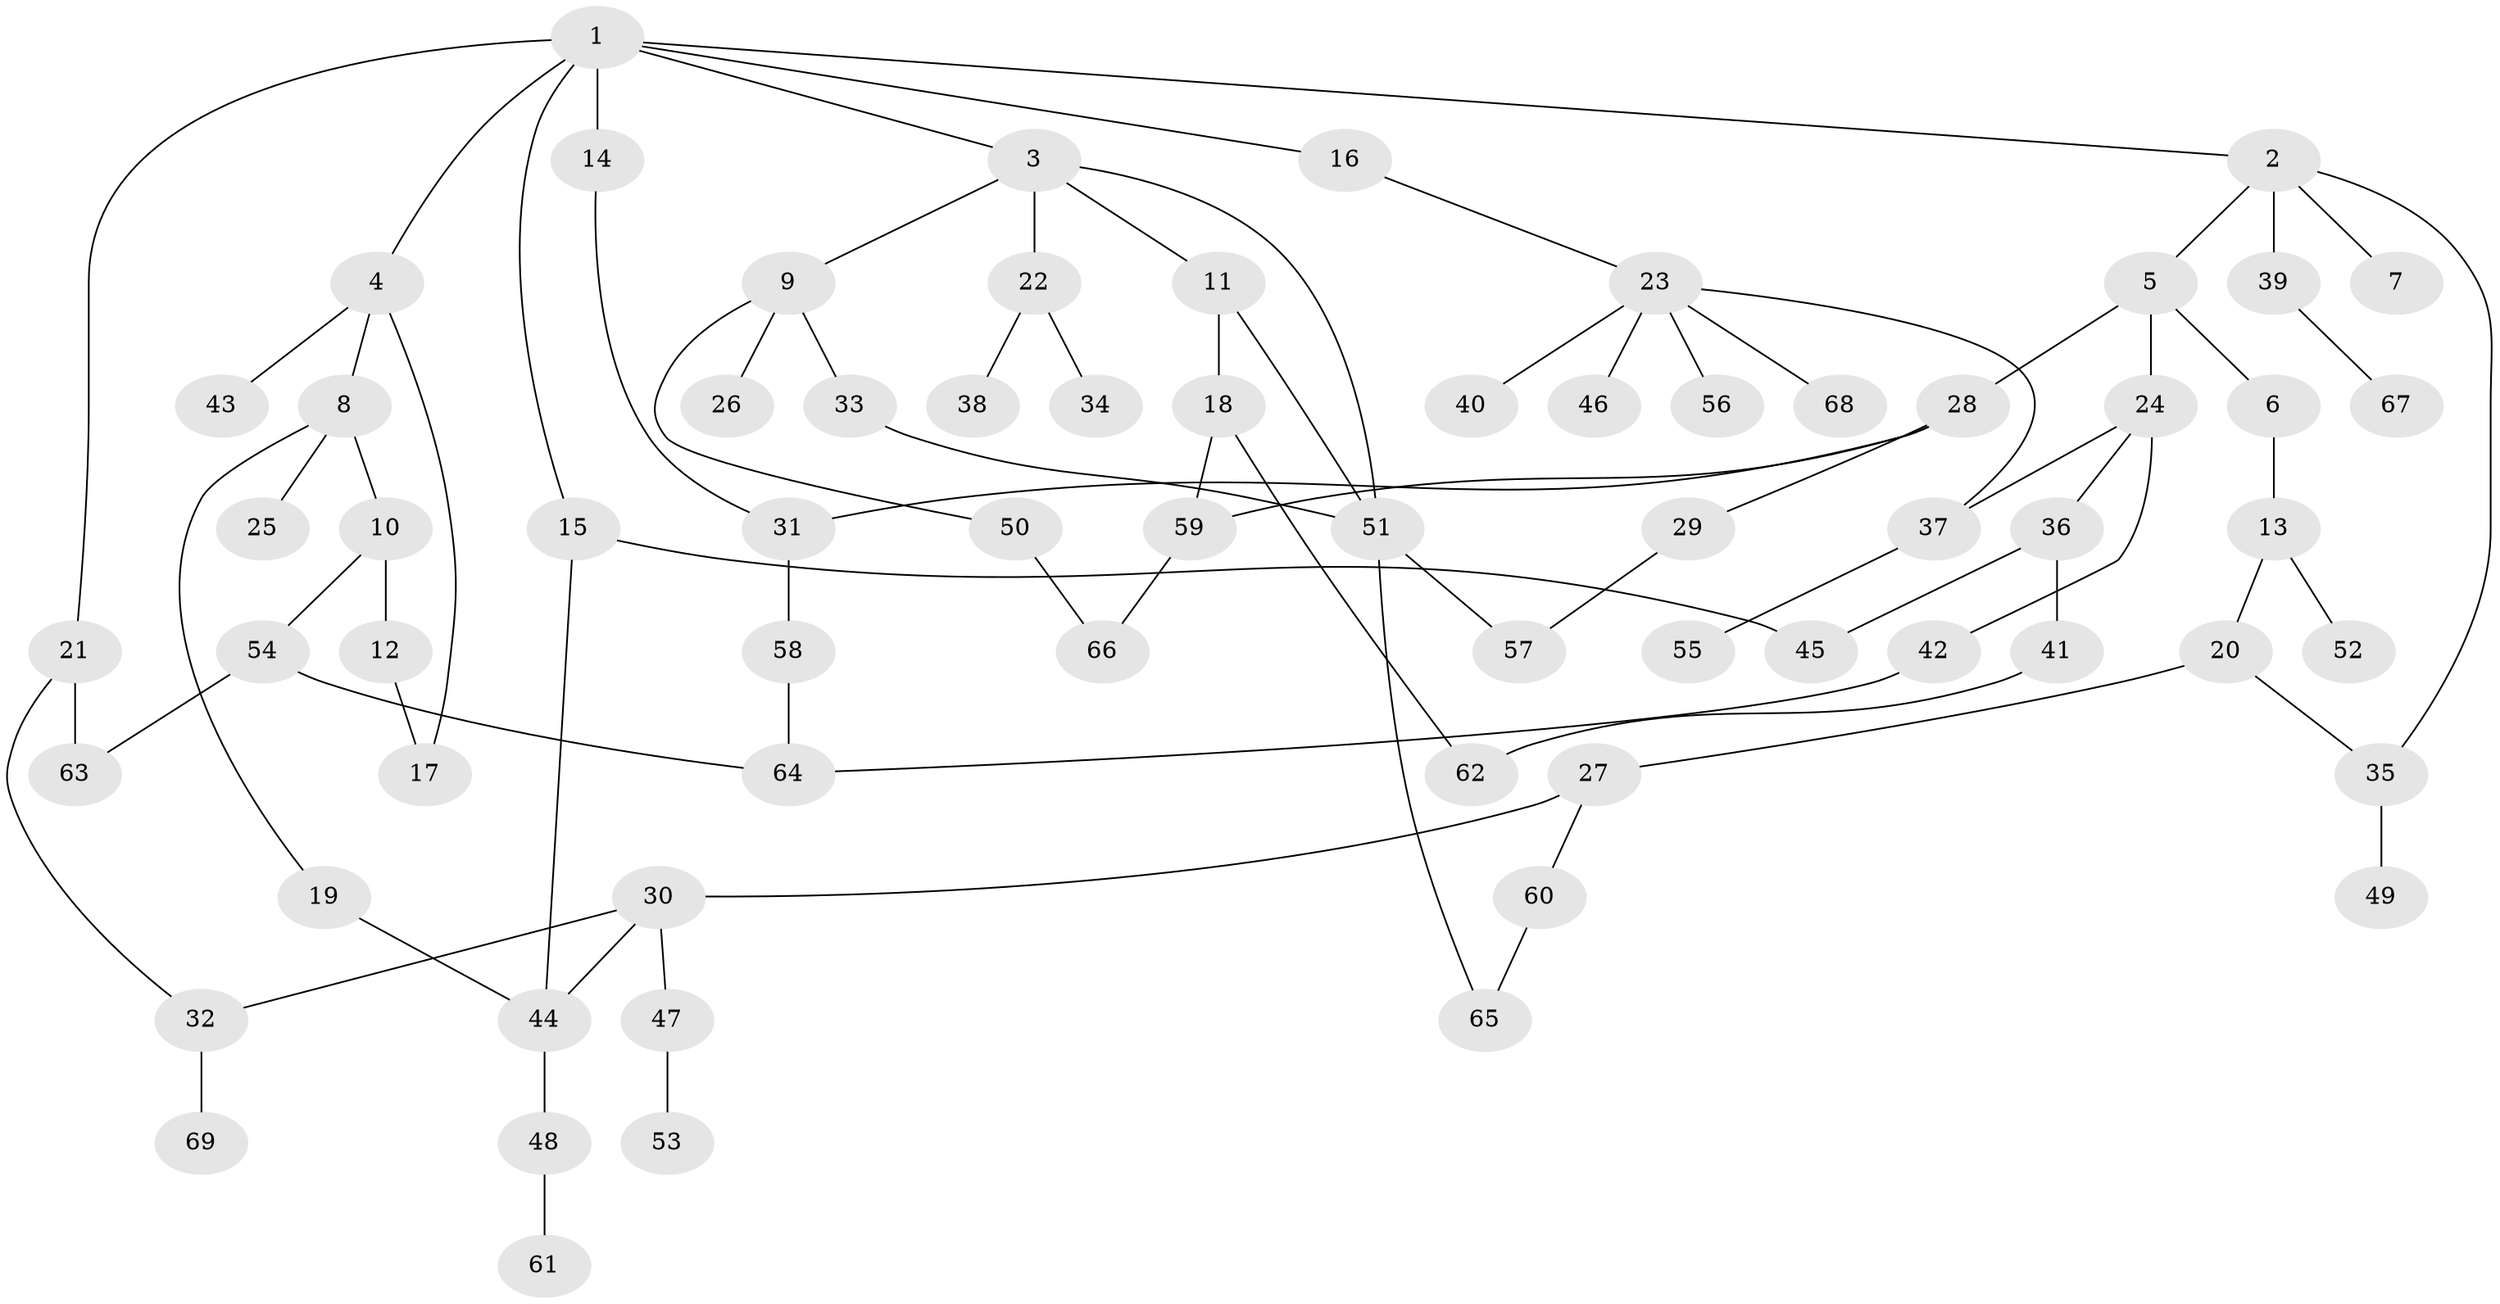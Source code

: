 // Generated by graph-tools (version 1.1) at 2025/25/03/09/25 03:25:32]
// undirected, 69 vertices, 86 edges
graph export_dot {
graph [start="1"]
  node [color=gray90,style=filled];
  1;
  2;
  3;
  4;
  5;
  6;
  7;
  8;
  9;
  10;
  11;
  12;
  13;
  14;
  15;
  16;
  17;
  18;
  19;
  20;
  21;
  22;
  23;
  24;
  25;
  26;
  27;
  28;
  29;
  30;
  31;
  32;
  33;
  34;
  35;
  36;
  37;
  38;
  39;
  40;
  41;
  42;
  43;
  44;
  45;
  46;
  47;
  48;
  49;
  50;
  51;
  52;
  53;
  54;
  55;
  56;
  57;
  58;
  59;
  60;
  61;
  62;
  63;
  64;
  65;
  66;
  67;
  68;
  69;
  1 -- 2;
  1 -- 3;
  1 -- 4;
  1 -- 14;
  1 -- 15;
  1 -- 16;
  1 -- 21;
  2 -- 5;
  2 -- 7;
  2 -- 39;
  2 -- 35;
  3 -- 9;
  3 -- 11;
  3 -- 22;
  3 -- 51;
  4 -- 8;
  4 -- 43;
  4 -- 17;
  5 -- 6;
  5 -- 24;
  5 -- 28;
  6 -- 13;
  8 -- 10;
  8 -- 19;
  8 -- 25;
  9 -- 26;
  9 -- 33;
  9 -- 50;
  10 -- 12;
  10 -- 54;
  11 -- 18;
  11 -- 51;
  12 -- 17;
  13 -- 20;
  13 -- 52;
  14 -- 31;
  15 -- 45;
  15 -- 44;
  16 -- 23;
  18 -- 62;
  18 -- 59;
  19 -- 44;
  20 -- 27;
  20 -- 35;
  21 -- 32;
  21 -- 63;
  22 -- 34;
  22 -- 38;
  23 -- 37;
  23 -- 40;
  23 -- 46;
  23 -- 56;
  23 -- 68;
  24 -- 36;
  24 -- 42;
  24 -- 37;
  27 -- 30;
  27 -- 60;
  28 -- 29;
  28 -- 31;
  28 -- 59;
  29 -- 57;
  30 -- 47;
  30 -- 32;
  30 -- 44;
  31 -- 58;
  32 -- 69;
  33 -- 51;
  35 -- 49;
  36 -- 41;
  36 -- 45;
  37 -- 55;
  39 -- 67;
  41 -- 62;
  42 -- 64;
  44 -- 48;
  47 -- 53;
  48 -- 61;
  50 -- 66;
  51 -- 57;
  51 -- 65;
  54 -- 63;
  54 -- 64;
  58 -- 64;
  59 -- 66;
  60 -- 65;
}
